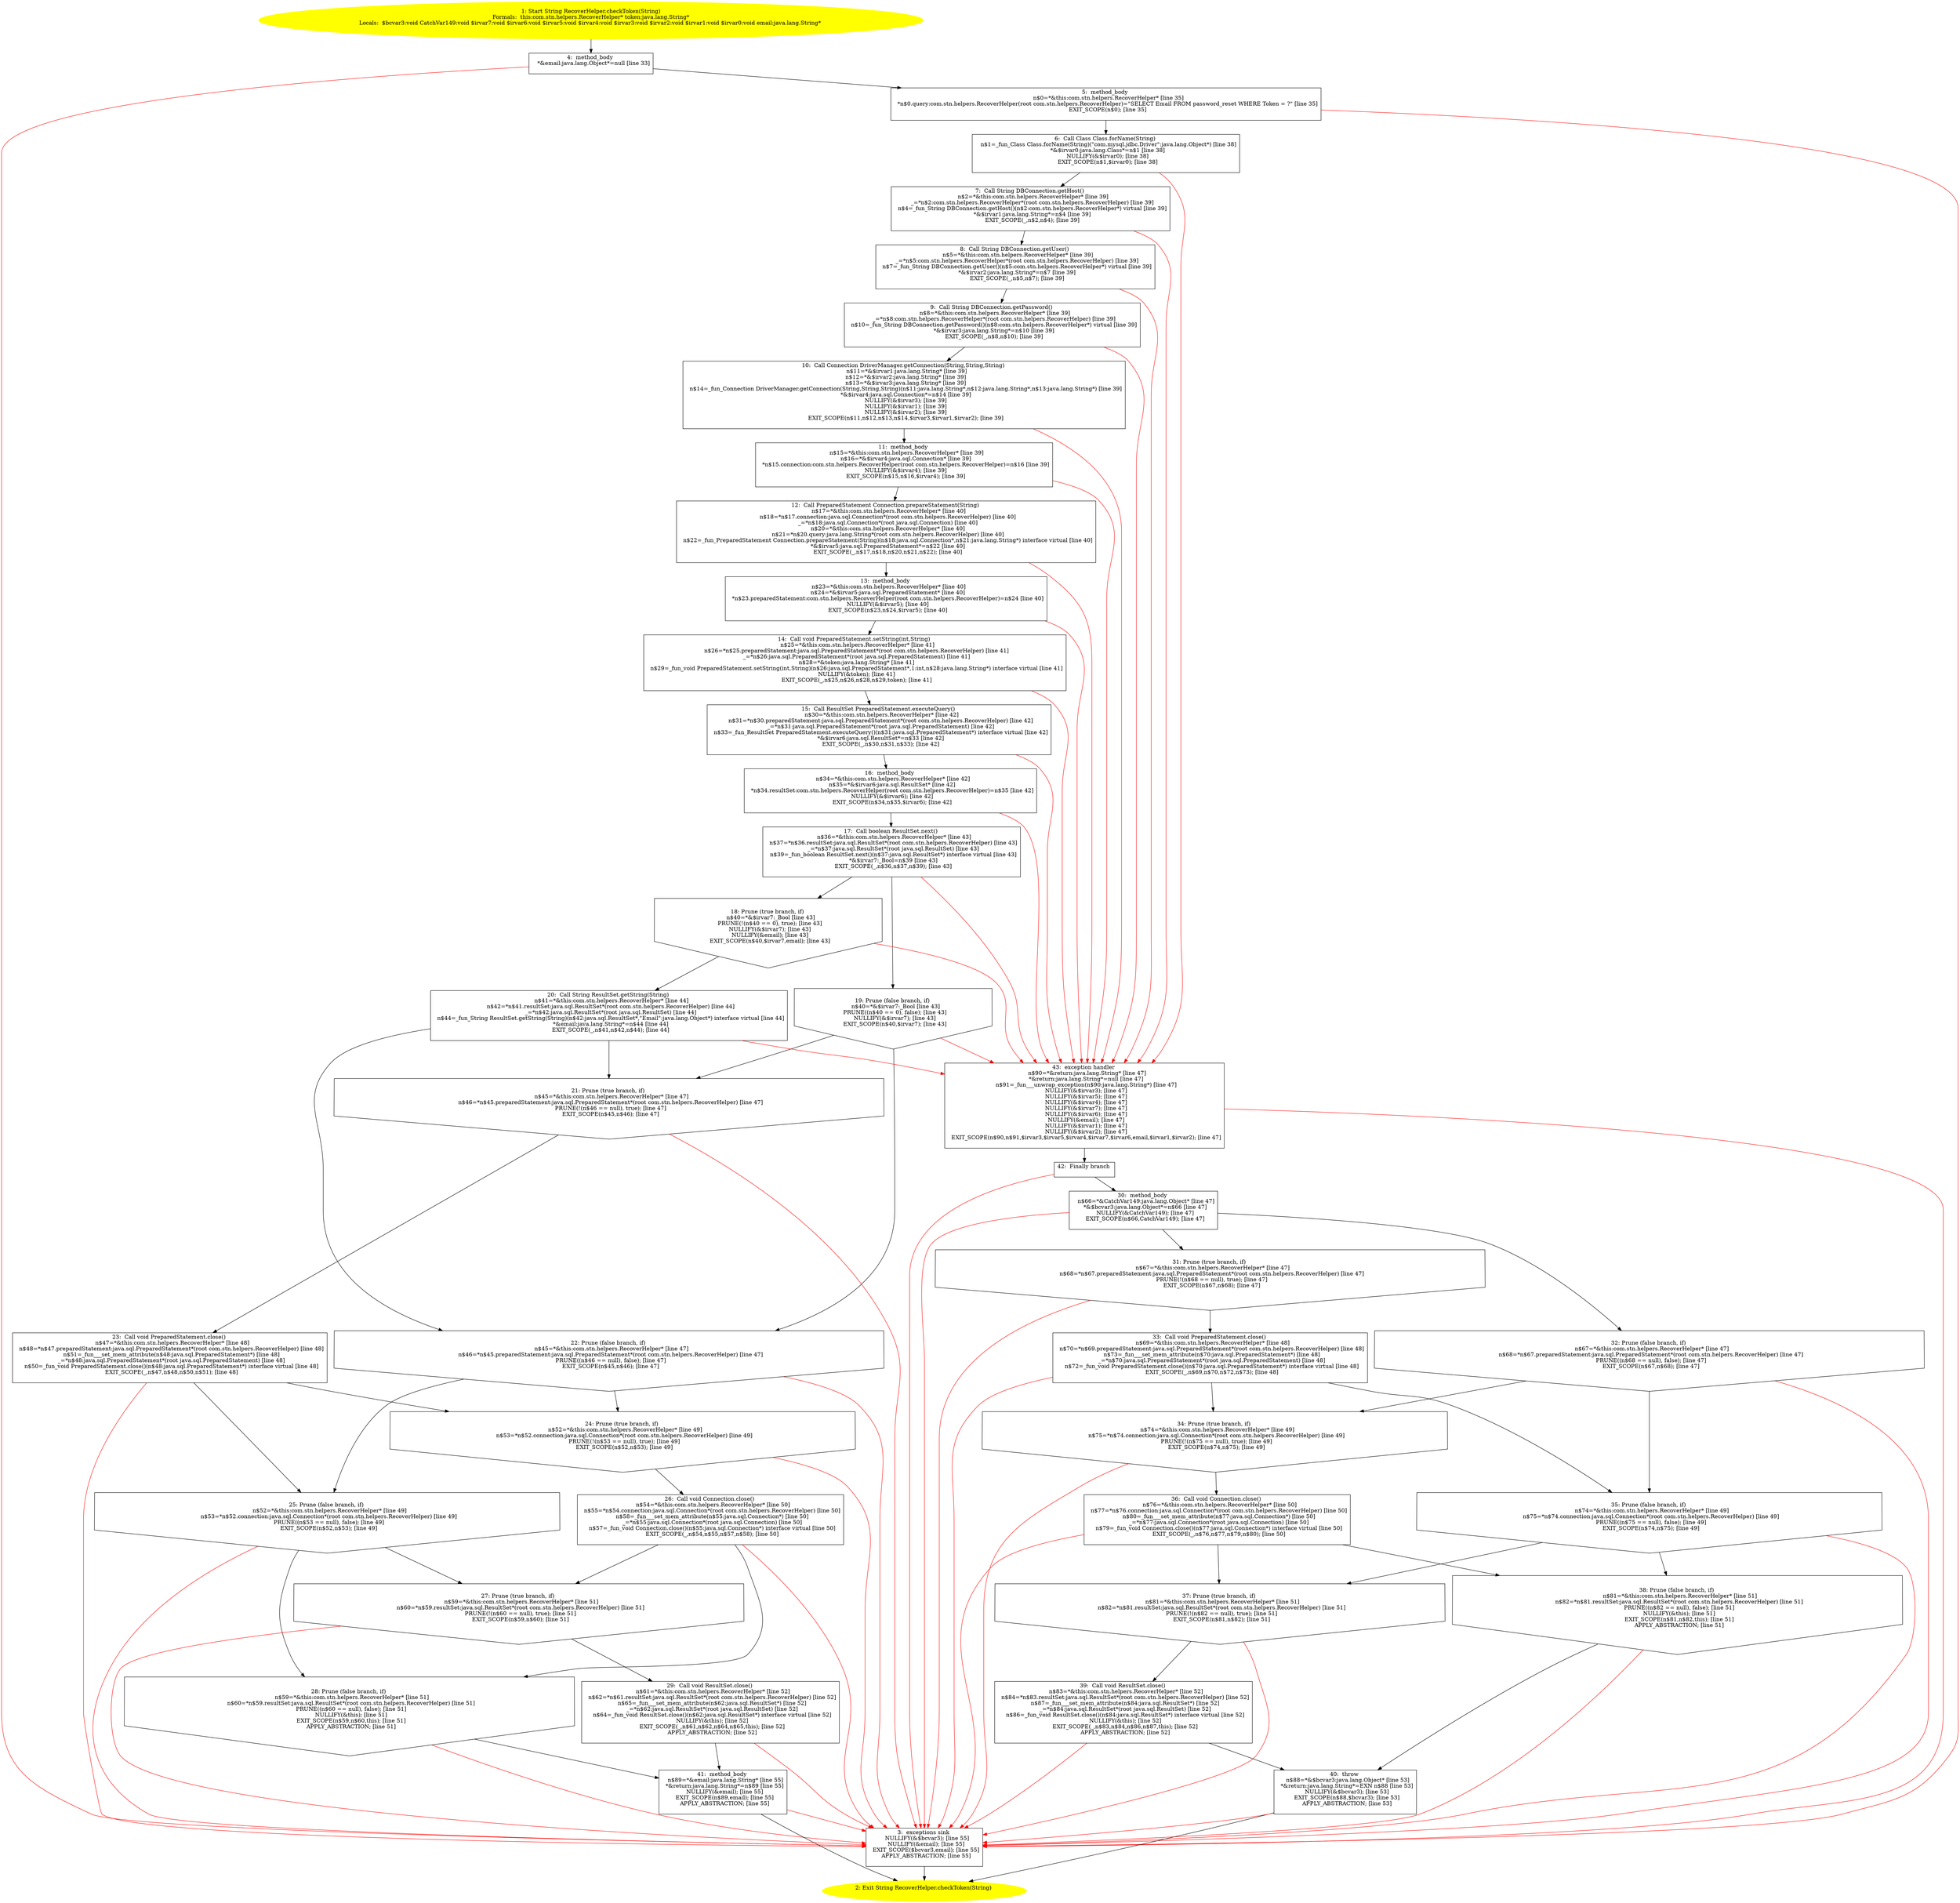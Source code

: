 /* @generated */
digraph cfg {
"com.stn.helpers.RecoverHelper.checkToken(java.lang.String):java.lang.String.376e88fbcd5ef2bba13199fcca67ef19_1" [label="1: Start String RecoverHelper.checkToken(String)\nFormals:  this:com.stn.helpers.RecoverHelper* token:java.lang.String*\nLocals:  $bcvar3:void CatchVar149:void $irvar7:void $irvar6:void $irvar5:void $irvar4:void $irvar3:void $irvar2:void $irvar1:void $irvar0:void email:java.lang.String* \n  " color=yellow style=filled]
	

	 "com.stn.helpers.RecoverHelper.checkToken(java.lang.String):java.lang.String.376e88fbcd5ef2bba13199fcca67ef19_1" -> "com.stn.helpers.RecoverHelper.checkToken(java.lang.String):java.lang.String.376e88fbcd5ef2bba13199fcca67ef19_4" ;
"com.stn.helpers.RecoverHelper.checkToken(java.lang.String):java.lang.String.376e88fbcd5ef2bba13199fcca67ef19_2" [label="2: Exit String RecoverHelper.checkToken(String) \n  " color=yellow style=filled]
	

"com.stn.helpers.RecoverHelper.checkToken(java.lang.String):java.lang.String.376e88fbcd5ef2bba13199fcca67ef19_3" [label="3:  exceptions sink \n   NULLIFY(&$bcvar3); [line 55]\n  NULLIFY(&email); [line 55]\n  EXIT_SCOPE($bcvar3,email); [line 55]\n  APPLY_ABSTRACTION; [line 55]\n " shape="box"]
	

	 "com.stn.helpers.RecoverHelper.checkToken(java.lang.String):java.lang.String.376e88fbcd5ef2bba13199fcca67ef19_3" -> "com.stn.helpers.RecoverHelper.checkToken(java.lang.String):java.lang.String.376e88fbcd5ef2bba13199fcca67ef19_2" ;
"com.stn.helpers.RecoverHelper.checkToken(java.lang.String):java.lang.String.376e88fbcd5ef2bba13199fcca67ef19_4" [label="4:  method_body \n   *&email:java.lang.Object*=null [line 33]\n " shape="box"]
	

	 "com.stn.helpers.RecoverHelper.checkToken(java.lang.String):java.lang.String.376e88fbcd5ef2bba13199fcca67ef19_4" -> "com.stn.helpers.RecoverHelper.checkToken(java.lang.String):java.lang.String.376e88fbcd5ef2bba13199fcca67ef19_5" ;
	 "com.stn.helpers.RecoverHelper.checkToken(java.lang.String):java.lang.String.376e88fbcd5ef2bba13199fcca67ef19_4" -> "com.stn.helpers.RecoverHelper.checkToken(java.lang.String):java.lang.String.376e88fbcd5ef2bba13199fcca67ef19_3" [color="red" ];
"com.stn.helpers.RecoverHelper.checkToken(java.lang.String):java.lang.String.376e88fbcd5ef2bba13199fcca67ef19_5" [label="5:  method_body \n   n$0=*&this:com.stn.helpers.RecoverHelper* [line 35]\n  *n$0.query:com.stn.helpers.RecoverHelper(root com.stn.helpers.RecoverHelper)=\"SELECT Email FROM password_reset WHERE Token = ?\" [line 35]\n  EXIT_SCOPE(n$0); [line 35]\n " shape="box"]
	

	 "com.stn.helpers.RecoverHelper.checkToken(java.lang.String):java.lang.String.376e88fbcd5ef2bba13199fcca67ef19_5" -> "com.stn.helpers.RecoverHelper.checkToken(java.lang.String):java.lang.String.376e88fbcd5ef2bba13199fcca67ef19_6" ;
	 "com.stn.helpers.RecoverHelper.checkToken(java.lang.String):java.lang.String.376e88fbcd5ef2bba13199fcca67ef19_5" -> "com.stn.helpers.RecoverHelper.checkToken(java.lang.String):java.lang.String.376e88fbcd5ef2bba13199fcca67ef19_3" [color="red" ];
"com.stn.helpers.RecoverHelper.checkToken(java.lang.String):java.lang.String.376e88fbcd5ef2bba13199fcca67ef19_6" [label="6:  Call Class Class.forName(String) \n   n$1=_fun_Class Class.forName(String)(\"com.mysql.jdbc.Driver\":java.lang.Object*) [line 38]\n  *&$irvar0:java.lang.Class*=n$1 [line 38]\n  NULLIFY(&$irvar0); [line 38]\n  EXIT_SCOPE(n$1,$irvar0); [line 38]\n " shape="box"]
	

	 "com.stn.helpers.RecoverHelper.checkToken(java.lang.String):java.lang.String.376e88fbcd5ef2bba13199fcca67ef19_6" -> "com.stn.helpers.RecoverHelper.checkToken(java.lang.String):java.lang.String.376e88fbcd5ef2bba13199fcca67ef19_7" ;
	 "com.stn.helpers.RecoverHelper.checkToken(java.lang.String):java.lang.String.376e88fbcd5ef2bba13199fcca67ef19_6" -> "com.stn.helpers.RecoverHelper.checkToken(java.lang.String):java.lang.String.376e88fbcd5ef2bba13199fcca67ef19_43" [color="red" ];
"com.stn.helpers.RecoverHelper.checkToken(java.lang.String):java.lang.String.376e88fbcd5ef2bba13199fcca67ef19_7" [label="7:  Call String DBConnection.getHost() \n   n$2=*&this:com.stn.helpers.RecoverHelper* [line 39]\n  _=*n$2:com.stn.helpers.RecoverHelper*(root com.stn.helpers.RecoverHelper) [line 39]\n  n$4=_fun_String DBConnection.getHost()(n$2:com.stn.helpers.RecoverHelper*) virtual [line 39]\n  *&$irvar1:java.lang.String*=n$4 [line 39]\n  EXIT_SCOPE(_,n$2,n$4); [line 39]\n " shape="box"]
	

	 "com.stn.helpers.RecoverHelper.checkToken(java.lang.String):java.lang.String.376e88fbcd5ef2bba13199fcca67ef19_7" -> "com.stn.helpers.RecoverHelper.checkToken(java.lang.String):java.lang.String.376e88fbcd5ef2bba13199fcca67ef19_8" ;
	 "com.stn.helpers.RecoverHelper.checkToken(java.lang.String):java.lang.String.376e88fbcd5ef2bba13199fcca67ef19_7" -> "com.stn.helpers.RecoverHelper.checkToken(java.lang.String):java.lang.String.376e88fbcd5ef2bba13199fcca67ef19_43" [color="red" ];
"com.stn.helpers.RecoverHelper.checkToken(java.lang.String):java.lang.String.376e88fbcd5ef2bba13199fcca67ef19_8" [label="8:  Call String DBConnection.getUser() \n   n$5=*&this:com.stn.helpers.RecoverHelper* [line 39]\n  _=*n$5:com.stn.helpers.RecoverHelper*(root com.stn.helpers.RecoverHelper) [line 39]\n  n$7=_fun_String DBConnection.getUser()(n$5:com.stn.helpers.RecoverHelper*) virtual [line 39]\n  *&$irvar2:java.lang.String*=n$7 [line 39]\n  EXIT_SCOPE(_,n$5,n$7); [line 39]\n " shape="box"]
	

	 "com.stn.helpers.RecoverHelper.checkToken(java.lang.String):java.lang.String.376e88fbcd5ef2bba13199fcca67ef19_8" -> "com.stn.helpers.RecoverHelper.checkToken(java.lang.String):java.lang.String.376e88fbcd5ef2bba13199fcca67ef19_9" ;
	 "com.stn.helpers.RecoverHelper.checkToken(java.lang.String):java.lang.String.376e88fbcd5ef2bba13199fcca67ef19_8" -> "com.stn.helpers.RecoverHelper.checkToken(java.lang.String):java.lang.String.376e88fbcd5ef2bba13199fcca67ef19_43" [color="red" ];
"com.stn.helpers.RecoverHelper.checkToken(java.lang.String):java.lang.String.376e88fbcd5ef2bba13199fcca67ef19_9" [label="9:  Call String DBConnection.getPassword() \n   n$8=*&this:com.stn.helpers.RecoverHelper* [line 39]\n  _=*n$8:com.stn.helpers.RecoverHelper*(root com.stn.helpers.RecoverHelper) [line 39]\n  n$10=_fun_String DBConnection.getPassword()(n$8:com.stn.helpers.RecoverHelper*) virtual [line 39]\n  *&$irvar3:java.lang.String*=n$10 [line 39]\n  EXIT_SCOPE(_,n$8,n$10); [line 39]\n " shape="box"]
	

	 "com.stn.helpers.RecoverHelper.checkToken(java.lang.String):java.lang.String.376e88fbcd5ef2bba13199fcca67ef19_9" -> "com.stn.helpers.RecoverHelper.checkToken(java.lang.String):java.lang.String.376e88fbcd5ef2bba13199fcca67ef19_10" ;
	 "com.stn.helpers.RecoverHelper.checkToken(java.lang.String):java.lang.String.376e88fbcd5ef2bba13199fcca67ef19_9" -> "com.stn.helpers.RecoverHelper.checkToken(java.lang.String):java.lang.String.376e88fbcd5ef2bba13199fcca67ef19_43" [color="red" ];
"com.stn.helpers.RecoverHelper.checkToken(java.lang.String):java.lang.String.376e88fbcd5ef2bba13199fcca67ef19_10" [label="10:  Call Connection DriverManager.getConnection(String,String,String) \n   n$11=*&$irvar1:java.lang.String* [line 39]\n  n$12=*&$irvar2:java.lang.String* [line 39]\n  n$13=*&$irvar3:java.lang.String* [line 39]\n  n$14=_fun_Connection DriverManager.getConnection(String,String,String)(n$11:java.lang.String*,n$12:java.lang.String*,n$13:java.lang.String*) [line 39]\n  *&$irvar4:java.sql.Connection*=n$14 [line 39]\n  NULLIFY(&$irvar3); [line 39]\n  NULLIFY(&$irvar1); [line 39]\n  NULLIFY(&$irvar2); [line 39]\n  EXIT_SCOPE(n$11,n$12,n$13,n$14,$irvar3,$irvar1,$irvar2); [line 39]\n " shape="box"]
	

	 "com.stn.helpers.RecoverHelper.checkToken(java.lang.String):java.lang.String.376e88fbcd5ef2bba13199fcca67ef19_10" -> "com.stn.helpers.RecoverHelper.checkToken(java.lang.String):java.lang.String.376e88fbcd5ef2bba13199fcca67ef19_11" ;
	 "com.stn.helpers.RecoverHelper.checkToken(java.lang.String):java.lang.String.376e88fbcd5ef2bba13199fcca67ef19_10" -> "com.stn.helpers.RecoverHelper.checkToken(java.lang.String):java.lang.String.376e88fbcd5ef2bba13199fcca67ef19_43" [color="red" ];
"com.stn.helpers.RecoverHelper.checkToken(java.lang.String):java.lang.String.376e88fbcd5ef2bba13199fcca67ef19_11" [label="11:  method_body \n   n$15=*&this:com.stn.helpers.RecoverHelper* [line 39]\n  n$16=*&$irvar4:java.sql.Connection* [line 39]\n  *n$15.connection:com.stn.helpers.RecoverHelper(root com.stn.helpers.RecoverHelper)=n$16 [line 39]\n  NULLIFY(&$irvar4); [line 39]\n  EXIT_SCOPE(n$15,n$16,$irvar4); [line 39]\n " shape="box"]
	

	 "com.stn.helpers.RecoverHelper.checkToken(java.lang.String):java.lang.String.376e88fbcd5ef2bba13199fcca67ef19_11" -> "com.stn.helpers.RecoverHelper.checkToken(java.lang.String):java.lang.String.376e88fbcd5ef2bba13199fcca67ef19_12" ;
	 "com.stn.helpers.RecoverHelper.checkToken(java.lang.String):java.lang.String.376e88fbcd5ef2bba13199fcca67ef19_11" -> "com.stn.helpers.RecoverHelper.checkToken(java.lang.String):java.lang.String.376e88fbcd5ef2bba13199fcca67ef19_43" [color="red" ];
"com.stn.helpers.RecoverHelper.checkToken(java.lang.String):java.lang.String.376e88fbcd5ef2bba13199fcca67ef19_12" [label="12:  Call PreparedStatement Connection.prepareStatement(String) \n   n$17=*&this:com.stn.helpers.RecoverHelper* [line 40]\n  n$18=*n$17.connection:java.sql.Connection*(root com.stn.helpers.RecoverHelper) [line 40]\n  _=*n$18:java.sql.Connection*(root java.sql.Connection) [line 40]\n  n$20=*&this:com.stn.helpers.RecoverHelper* [line 40]\n  n$21=*n$20.query:java.lang.String*(root com.stn.helpers.RecoverHelper) [line 40]\n  n$22=_fun_PreparedStatement Connection.prepareStatement(String)(n$18:java.sql.Connection*,n$21:java.lang.String*) interface virtual [line 40]\n  *&$irvar5:java.sql.PreparedStatement*=n$22 [line 40]\n  EXIT_SCOPE(_,n$17,n$18,n$20,n$21,n$22); [line 40]\n " shape="box"]
	

	 "com.stn.helpers.RecoverHelper.checkToken(java.lang.String):java.lang.String.376e88fbcd5ef2bba13199fcca67ef19_12" -> "com.stn.helpers.RecoverHelper.checkToken(java.lang.String):java.lang.String.376e88fbcd5ef2bba13199fcca67ef19_13" ;
	 "com.stn.helpers.RecoverHelper.checkToken(java.lang.String):java.lang.String.376e88fbcd5ef2bba13199fcca67ef19_12" -> "com.stn.helpers.RecoverHelper.checkToken(java.lang.String):java.lang.String.376e88fbcd5ef2bba13199fcca67ef19_43" [color="red" ];
"com.stn.helpers.RecoverHelper.checkToken(java.lang.String):java.lang.String.376e88fbcd5ef2bba13199fcca67ef19_13" [label="13:  method_body \n   n$23=*&this:com.stn.helpers.RecoverHelper* [line 40]\n  n$24=*&$irvar5:java.sql.PreparedStatement* [line 40]\n  *n$23.preparedStatement:com.stn.helpers.RecoverHelper(root com.stn.helpers.RecoverHelper)=n$24 [line 40]\n  NULLIFY(&$irvar5); [line 40]\n  EXIT_SCOPE(n$23,n$24,$irvar5); [line 40]\n " shape="box"]
	

	 "com.stn.helpers.RecoverHelper.checkToken(java.lang.String):java.lang.String.376e88fbcd5ef2bba13199fcca67ef19_13" -> "com.stn.helpers.RecoverHelper.checkToken(java.lang.String):java.lang.String.376e88fbcd5ef2bba13199fcca67ef19_14" ;
	 "com.stn.helpers.RecoverHelper.checkToken(java.lang.String):java.lang.String.376e88fbcd5ef2bba13199fcca67ef19_13" -> "com.stn.helpers.RecoverHelper.checkToken(java.lang.String):java.lang.String.376e88fbcd5ef2bba13199fcca67ef19_43" [color="red" ];
"com.stn.helpers.RecoverHelper.checkToken(java.lang.String):java.lang.String.376e88fbcd5ef2bba13199fcca67ef19_14" [label="14:  Call void PreparedStatement.setString(int,String) \n   n$25=*&this:com.stn.helpers.RecoverHelper* [line 41]\n  n$26=*n$25.preparedStatement:java.sql.PreparedStatement*(root com.stn.helpers.RecoverHelper) [line 41]\n  _=*n$26:java.sql.PreparedStatement*(root java.sql.PreparedStatement) [line 41]\n  n$28=*&token:java.lang.String* [line 41]\n  n$29=_fun_void PreparedStatement.setString(int,String)(n$26:java.sql.PreparedStatement*,1:int,n$28:java.lang.String*) interface virtual [line 41]\n  NULLIFY(&token); [line 41]\n  EXIT_SCOPE(_,n$25,n$26,n$28,n$29,token); [line 41]\n " shape="box"]
	

	 "com.stn.helpers.RecoverHelper.checkToken(java.lang.String):java.lang.String.376e88fbcd5ef2bba13199fcca67ef19_14" -> "com.stn.helpers.RecoverHelper.checkToken(java.lang.String):java.lang.String.376e88fbcd5ef2bba13199fcca67ef19_15" ;
	 "com.stn.helpers.RecoverHelper.checkToken(java.lang.String):java.lang.String.376e88fbcd5ef2bba13199fcca67ef19_14" -> "com.stn.helpers.RecoverHelper.checkToken(java.lang.String):java.lang.String.376e88fbcd5ef2bba13199fcca67ef19_43" [color="red" ];
"com.stn.helpers.RecoverHelper.checkToken(java.lang.String):java.lang.String.376e88fbcd5ef2bba13199fcca67ef19_15" [label="15:  Call ResultSet PreparedStatement.executeQuery() \n   n$30=*&this:com.stn.helpers.RecoverHelper* [line 42]\n  n$31=*n$30.preparedStatement:java.sql.PreparedStatement*(root com.stn.helpers.RecoverHelper) [line 42]\n  _=*n$31:java.sql.PreparedStatement*(root java.sql.PreparedStatement) [line 42]\n  n$33=_fun_ResultSet PreparedStatement.executeQuery()(n$31:java.sql.PreparedStatement*) interface virtual [line 42]\n  *&$irvar6:java.sql.ResultSet*=n$33 [line 42]\n  EXIT_SCOPE(_,n$30,n$31,n$33); [line 42]\n " shape="box"]
	

	 "com.stn.helpers.RecoverHelper.checkToken(java.lang.String):java.lang.String.376e88fbcd5ef2bba13199fcca67ef19_15" -> "com.stn.helpers.RecoverHelper.checkToken(java.lang.String):java.lang.String.376e88fbcd5ef2bba13199fcca67ef19_16" ;
	 "com.stn.helpers.RecoverHelper.checkToken(java.lang.String):java.lang.String.376e88fbcd5ef2bba13199fcca67ef19_15" -> "com.stn.helpers.RecoverHelper.checkToken(java.lang.String):java.lang.String.376e88fbcd5ef2bba13199fcca67ef19_43" [color="red" ];
"com.stn.helpers.RecoverHelper.checkToken(java.lang.String):java.lang.String.376e88fbcd5ef2bba13199fcca67ef19_16" [label="16:  method_body \n   n$34=*&this:com.stn.helpers.RecoverHelper* [line 42]\n  n$35=*&$irvar6:java.sql.ResultSet* [line 42]\n  *n$34.resultSet:com.stn.helpers.RecoverHelper(root com.stn.helpers.RecoverHelper)=n$35 [line 42]\n  NULLIFY(&$irvar6); [line 42]\n  EXIT_SCOPE(n$34,n$35,$irvar6); [line 42]\n " shape="box"]
	

	 "com.stn.helpers.RecoverHelper.checkToken(java.lang.String):java.lang.String.376e88fbcd5ef2bba13199fcca67ef19_16" -> "com.stn.helpers.RecoverHelper.checkToken(java.lang.String):java.lang.String.376e88fbcd5ef2bba13199fcca67ef19_17" ;
	 "com.stn.helpers.RecoverHelper.checkToken(java.lang.String):java.lang.String.376e88fbcd5ef2bba13199fcca67ef19_16" -> "com.stn.helpers.RecoverHelper.checkToken(java.lang.String):java.lang.String.376e88fbcd5ef2bba13199fcca67ef19_43" [color="red" ];
"com.stn.helpers.RecoverHelper.checkToken(java.lang.String):java.lang.String.376e88fbcd5ef2bba13199fcca67ef19_17" [label="17:  Call boolean ResultSet.next() \n   n$36=*&this:com.stn.helpers.RecoverHelper* [line 43]\n  n$37=*n$36.resultSet:java.sql.ResultSet*(root com.stn.helpers.RecoverHelper) [line 43]\n  _=*n$37:java.sql.ResultSet*(root java.sql.ResultSet) [line 43]\n  n$39=_fun_boolean ResultSet.next()(n$37:java.sql.ResultSet*) interface virtual [line 43]\n  *&$irvar7:_Bool=n$39 [line 43]\n  EXIT_SCOPE(_,n$36,n$37,n$39); [line 43]\n " shape="box"]
	

	 "com.stn.helpers.RecoverHelper.checkToken(java.lang.String):java.lang.String.376e88fbcd5ef2bba13199fcca67ef19_17" -> "com.stn.helpers.RecoverHelper.checkToken(java.lang.String):java.lang.String.376e88fbcd5ef2bba13199fcca67ef19_18" ;
	 "com.stn.helpers.RecoverHelper.checkToken(java.lang.String):java.lang.String.376e88fbcd5ef2bba13199fcca67ef19_17" -> "com.stn.helpers.RecoverHelper.checkToken(java.lang.String):java.lang.String.376e88fbcd5ef2bba13199fcca67ef19_19" ;
	 "com.stn.helpers.RecoverHelper.checkToken(java.lang.String):java.lang.String.376e88fbcd5ef2bba13199fcca67ef19_17" -> "com.stn.helpers.RecoverHelper.checkToken(java.lang.String):java.lang.String.376e88fbcd5ef2bba13199fcca67ef19_43" [color="red" ];
"com.stn.helpers.RecoverHelper.checkToken(java.lang.String):java.lang.String.376e88fbcd5ef2bba13199fcca67ef19_18" [label="18: Prune (true branch, if) \n   n$40=*&$irvar7:_Bool [line 43]\n  PRUNE(!(n$40 == 0), true); [line 43]\n  NULLIFY(&$irvar7); [line 43]\n  NULLIFY(&email); [line 43]\n  EXIT_SCOPE(n$40,$irvar7,email); [line 43]\n " shape="invhouse"]
	

	 "com.stn.helpers.RecoverHelper.checkToken(java.lang.String):java.lang.String.376e88fbcd5ef2bba13199fcca67ef19_18" -> "com.stn.helpers.RecoverHelper.checkToken(java.lang.String):java.lang.String.376e88fbcd5ef2bba13199fcca67ef19_20" ;
	 "com.stn.helpers.RecoverHelper.checkToken(java.lang.String):java.lang.String.376e88fbcd5ef2bba13199fcca67ef19_18" -> "com.stn.helpers.RecoverHelper.checkToken(java.lang.String):java.lang.String.376e88fbcd5ef2bba13199fcca67ef19_43" [color="red" ];
"com.stn.helpers.RecoverHelper.checkToken(java.lang.String):java.lang.String.376e88fbcd5ef2bba13199fcca67ef19_19" [label="19: Prune (false branch, if) \n   n$40=*&$irvar7:_Bool [line 43]\n  PRUNE((n$40 == 0), false); [line 43]\n  NULLIFY(&$irvar7); [line 43]\n  EXIT_SCOPE(n$40,$irvar7); [line 43]\n " shape="invhouse"]
	

	 "com.stn.helpers.RecoverHelper.checkToken(java.lang.String):java.lang.String.376e88fbcd5ef2bba13199fcca67ef19_19" -> "com.stn.helpers.RecoverHelper.checkToken(java.lang.String):java.lang.String.376e88fbcd5ef2bba13199fcca67ef19_21" ;
	 "com.stn.helpers.RecoverHelper.checkToken(java.lang.String):java.lang.String.376e88fbcd5ef2bba13199fcca67ef19_19" -> "com.stn.helpers.RecoverHelper.checkToken(java.lang.String):java.lang.String.376e88fbcd5ef2bba13199fcca67ef19_22" ;
	 "com.stn.helpers.RecoverHelper.checkToken(java.lang.String):java.lang.String.376e88fbcd5ef2bba13199fcca67ef19_19" -> "com.stn.helpers.RecoverHelper.checkToken(java.lang.String):java.lang.String.376e88fbcd5ef2bba13199fcca67ef19_43" [color="red" ];
"com.stn.helpers.RecoverHelper.checkToken(java.lang.String):java.lang.String.376e88fbcd5ef2bba13199fcca67ef19_20" [label="20:  Call String ResultSet.getString(String) \n   n$41=*&this:com.stn.helpers.RecoverHelper* [line 44]\n  n$42=*n$41.resultSet:java.sql.ResultSet*(root com.stn.helpers.RecoverHelper) [line 44]\n  _=*n$42:java.sql.ResultSet*(root java.sql.ResultSet) [line 44]\n  n$44=_fun_String ResultSet.getString(String)(n$42:java.sql.ResultSet*,\"Email\":java.lang.Object*) interface virtual [line 44]\n  *&email:java.lang.String*=n$44 [line 44]\n  EXIT_SCOPE(_,n$41,n$42,n$44); [line 44]\n " shape="box"]
	

	 "com.stn.helpers.RecoverHelper.checkToken(java.lang.String):java.lang.String.376e88fbcd5ef2bba13199fcca67ef19_20" -> "com.stn.helpers.RecoverHelper.checkToken(java.lang.String):java.lang.String.376e88fbcd5ef2bba13199fcca67ef19_21" ;
	 "com.stn.helpers.RecoverHelper.checkToken(java.lang.String):java.lang.String.376e88fbcd5ef2bba13199fcca67ef19_20" -> "com.stn.helpers.RecoverHelper.checkToken(java.lang.String):java.lang.String.376e88fbcd5ef2bba13199fcca67ef19_22" ;
	 "com.stn.helpers.RecoverHelper.checkToken(java.lang.String):java.lang.String.376e88fbcd5ef2bba13199fcca67ef19_20" -> "com.stn.helpers.RecoverHelper.checkToken(java.lang.String):java.lang.String.376e88fbcd5ef2bba13199fcca67ef19_43" [color="red" ];
"com.stn.helpers.RecoverHelper.checkToken(java.lang.String):java.lang.String.376e88fbcd5ef2bba13199fcca67ef19_21" [label="21: Prune (true branch, if) \n   n$45=*&this:com.stn.helpers.RecoverHelper* [line 47]\n  n$46=*n$45.preparedStatement:java.sql.PreparedStatement*(root com.stn.helpers.RecoverHelper) [line 47]\n  PRUNE(!(n$46 == null), true); [line 47]\n  EXIT_SCOPE(n$45,n$46); [line 47]\n " shape="invhouse"]
	

	 "com.stn.helpers.RecoverHelper.checkToken(java.lang.String):java.lang.String.376e88fbcd5ef2bba13199fcca67ef19_21" -> "com.stn.helpers.RecoverHelper.checkToken(java.lang.String):java.lang.String.376e88fbcd5ef2bba13199fcca67ef19_23" ;
	 "com.stn.helpers.RecoverHelper.checkToken(java.lang.String):java.lang.String.376e88fbcd5ef2bba13199fcca67ef19_21" -> "com.stn.helpers.RecoverHelper.checkToken(java.lang.String):java.lang.String.376e88fbcd5ef2bba13199fcca67ef19_3" [color="red" ];
"com.stn.helpers.RecoverHelper.checkToken(java.lang.String):java.lang.String.376e88fbcd5ef2bba13199fcca67ef19_22" [label="22: Prune (false branch, if) \n   n$45=*&this:com.stn.helpers.RecoverHelper* [line 47]\n  n$46=*n$45.preparedStatement:java.sql.PreparedStatement*(root com.stn.helpers.RecoverHelper) [line 47]\n  PRUNE((n$46 == null), false); [line 47]\n  EXIT_SCOPE(n$45,n$46); [line 47]\n " shape="invhouse"]
	

	 "com.stn.helpers.RecoverHelper.checkToken(java.lang.String):java.lang.String.376e88fbcd5ef2bba13199fcca67ef19_22" -> "com.stn.helpers.RecoverHelper.checkToken(java.lang.String):java.lang.String.376e88fbcd5ef2bba13199fcca67ef19_24" ;
	 "com.stn.helpers.RecoverHelper.checkToken(java.lang.String):java.lang.String.376e88fbcd5ef2bba13199fcca67ef19_22" -> "com.stn.helpers.RecoverHelper.checkToken(java.lang.String):java.lang.String.376e88fbcd5ef2bba13199fcca67ef19_25" ;
	 "com.stn.helpers.RecoverHelper.checkToken(java.lang.String):java.lang.String.376e88fbcd5ef2bba13199fcca67ef19_22" -> "com.stn.helpers.RecoverHelper.checkToken(java.lang.String):java.lang.String.376e88fbcd5ef2bba13199fcca67ef19_3" [color="red" ];
"com.stn.helpers.RecoverHelper.checkToken(java.lang.String):java.lang.String.376e88fbcd5ef2bba13199fcca67ef19_23" [label="23:  Call void PreparedStatement.close() \n   n$47=*&this:com.stn.helpers.RecoverHelper* [line 48]\n  n$48=*n$47.preparedStatement:java.sql.PreparedStatement*(root com.stn.helpers.RecoverHelper) [line 48]\n  n$51=_fun___set_mem_attribute(n$48:java.sql.PreparedStatement*) [line 48]\n  _=*n$48:java.sql.PreparedStatement*(root java.sql.PreparedStatement) [line 48]\n  n$50=_fun_void PreparedStatement.close()(n$48:java.sql.PreparedStatement*) interface virtual [line 48]\n  EXIT_SCOPE(_,n$47,n$48,n$50,n$51); [line 48]\n " shape="box"]
	

	 "com.stn.helpers.RecoverHelper.checkToken(java.lang.String):java.lang.String.376e88fbcd5ef2bba13199fcca67ef19_23" -> "com.stn.helpers.RecoverHelper.checkToken(java.lang.String):java.lang.String.376e88fbcd5ef2bba13199fcca67ef19_24" ;
	 "com.stn.helpers.RecoverHelper.checkToken(java.lang.String):java.lang.String.376e88fbcd5ef2bba13199fcca67ef19_23" -> "com.stn.helpers.RecoverHelper.checkToken(java.lang.String):java.lang.String.376e88fbcd5ef2bba13199fcca67ef19_25" ;
	 "com.stn.helpers.RecoverHelper.checkToken(java.lang.String):java.lang.String.376e88fbcd5ef2bba13199fcca67ef19_23" -> "com.stn.helpers.RecoverHelper.checkToken(java.lang.String):java.lang.String.376e88fbcd5ef2bba13199fcca67ef19_3" [color="red" ];
"com.stn.helpers.RecoverHelper.checkToken(java.lang.String):java.lang.String.376e88fbcd5ef2bba13199fcca67ef19_24" [label="24: Prune (true branch, if) \n   n$52=*&this:com.stn.helpers.RecoverHelper* [line 49]\n  n$53=*n$52.connection:java.sql.Connection*(root com.stn.helpers.RecoverHelper) [line 49]\n  PRUNE(!(n$53 == null), true); [line 49]\n  EXIT_SCOPE(n$52,n$53); [line 49]\n " shape="invhouse"]
	

	 "com.stn.helpers.RecoverHelper.checkToken(java.lang.String):java.lang.String.376e88fbcd5ef2bba13199fcca67ef19_24" -> "com.stn.helpers.RecoverHelper.checkToken(java.lang.String):java.lang.String.376e88fbcd5ef2bba13199fcca67ef19_26" ;
	 "com.stn.helpers.RecoverHelper.checkToken(java.lang.String):java.lang.String.376e88fbcd5ef2bba13199fcca67ef19_24" -> "com.stn.helpers.RecoverHelper.checkToken(java.lang.String):java.lang.String.376e88fbcd5ef2bba13199fcca67ef19_3" [color="red" ];
"com.stn.helpers.RecoverHelper.checkToken(java.lang.String):java.lang.String.376e88fbcd5ef2bba13199fcca67ef19_25" [label="25: Prune (false branch, if) \n   n$52=*&this:com.stn.helpers.RecoverHelper* [line 49]\n  n$53=*n$52.connection:java.sql.Connection*(root com.stn.helpers.RecoverHelper) [line 49]\n  PRUNE((n$53 == null), false); [line 49]\n  EXIT_SCOPE(n$52,n$53); [line 49]\n " shape="invhouse"]
	

	 "com.stn.helpers.RecoverHelper.checkToken(java.lang.String):java.lang.String.376e88fbcd5ef2bba13199fcca67ef19_25" -> "com.stn.helpers.RecoverHelper.checkToken(java.lang.String):java.lang.String.376e88fbcd5ef2bba13199fcca67ef19_27" ;
	 "com.stn.helpers.RecoverHelper.checkToken(java.lang.String):java.lang.String.376e88fbcd5ef2bba13199fcca67ef19_25" -> "com.stn.helpers.RecoverHelper.checkToken(java.lang.String):java.lang.String.376e88fbcd5ef2bba13199fcca67ef19_28" ;
	 "com.stn.helpers.RecoverHelper.checkToken(java.lang.String):java.lang.String.376e88fbcd5ef2bba13199fcca67ef19_25" -> "com.stn.helpers.RecoverHelper.checkToken(java.lang.String):java.lang.String.376e88fbcd5ef2bba13199fcca67ef19_3" [color="red" ];
"com.stn.helpers.RecoverHelper.checkToken(java.lang.String):java.lang.String.376e88fbcd5ef2bba13199fcca67ef19_26" [label="26:  Call void Connection.close() \n   n$54=*&this:com.stn.helpers.RecoverHelper* [line 50]\n  n$55=*n$54.connection:java.sql.Connection*(root com.stn.helpers.RecoverHelper) [line 50]\n  n$58=_fun___set_mem_attribute(n$55:java.sql.Connection*) [line 50]\n  _=*n$55:java.sql.Connection*(root java.sql.Connection) [line 50]\n  n$57=_fun_void Connection.close()(n$55:java.sql.Connection*) interface virtual [line 50]\n  EXIT_SCOPE(_,n$54,n$55,n$57,n$58); [line 50]\n " shape="box"]
	

	 "com.stn.helpers.RecoverHelper.checkToken(java.lang.String):java.lang.String.376e88fbcd5ef2bba13199fcca67ef19_26" -> "com.stn.helpers.RecoverHelper.checkToken(java.lang.String):java.lang.String.376e88fbcd5ef2bba13199fcca67ef19_27" ;
	 "com.stn.helpers.RecoverHelper.checkToken(java.lang.String):java.lang.String.376e88fbcd5ef2bba13199fcca67ef19_26" -> "com.stn.helpers.RecoverHelper.checkToken(java.lang.String):java.lang.String.376e88fbcd5ef2bba13199fcca67ef19_28" ;
	 "com.stn.helpers.RecoverHelper.checkToken(java.lang.String):java.lang.String.376e88fbcd5ef2bba13199fcca67ef19_26" -> "com.stn.helpers.RecoverHelper.checkToken(java.lang.String):java.lang.String.376e88fbcd5ef2bba13199fcca67ef19_3" [color="red" ];
"com.stn.helpers.RecoverHelper.checkToken(java.lang.String):java.lang.String.376e88fbcd5ef2bba13199fcca67ef19_27" [label="27: Prune (true branch, if) \n   n$59=*&this:com.stn.helpers.RecoverHelper* [line 51]\n  n$60=*n$59.resultSet:java.sql.ResultSet*(root com.stn.helpers.RecoverHelper) [line 51]\n  PRUNE(!(n$60 == null), true); [line 51]\n  EXIT_SCOPE(n$59,n$60); [line 51]\n " shape="invhouse"]
	

	 "com.stn.helpers.RecoverHelper.checkToken(java.lang.String):java.lang.String.376e88fbcd5ef2bba13199fcca67ef19_27" -> "com.stn.helpers.RecoverHelper.checkToken(java.lang.String):java.lang.String.376e88fbcd5ef2bba13199fcca67ef19_29" ;
	 "com.stn.helpers.RecoverHelper.checkToken(java.lang.String):java.lang.String.376e88fbcd5ef2bba13199fcca67ef19_27" -> "com.stn.helpers.RecoverHelper.checkToken(java.lang.String):java.lang.String.376e88fbcd5ef2bba13199fcca67ef19_3" [color="red" ];
"com.stn.helpers.RecoverHelper.checkToken(java.lang.String):java.lang.String.376e88fbcd5ef2bba13199fcca67ef19_28" [label="28: Prune (false branch, if) \n   n$59=*&this:com.stn.helpers.RecoverHelper* [line 51]\n  n$60=*n$59.resultSet:java.sql.ResultSet*(root com.stn.helpers.RecoverHelper) [line 51]\n  PRUNE((n$60 == null), false); [line 51]\n  NULLIFY(&this); [line 51]\n  EXIT_SCOPE(n$59,n$60,this); [line 51]\n  APPLY_ABSTRACTION; [line 51]\n " shape="invhouse"]
	

	 "com.stn.helpers.RecoverHelper.checkToken(java.lang.String):java.lang.String.376e88fbcd5ef2bba13199fcca67ef19_28" -> "com.stn.helpers.RecoverHelper.checkToken(java.lang.String):java.lang.String.376e88fbcd5ef2bba13199fcca67ef19_41" ;
	 "com.stn.helpers.RecoverHelper.checkToken(java.lang.String):java.lang.String.376e88fbcd5ef2bba13199fcca67ef19_28" -> "com.stn.helpers.RecoverHelper.checkToken(java.lang.String):java.lang.String.376e88fbcd5ef2bba13199fcca67ef19_3" [color="red" ];
"com.stn.helpers.RecoverHelper.checkToken(java.lang.String):java.lang.String.376e88fbcd5ef2bba13199fcca67ef19_29" [label="29:  Call void ResultSet.close() \n   n$61=*&this:com.stn.helpers.RecoverHelper* [line 52]\n  n$62=*n$61.resultSet:java.sql.ResultSet*(root com.stn.helpers.RecoverHelper) [line 52]\n  n$65=_fun___set_mem_attribute(n$62:java.sql.ResultSet*) [line 52]\n  _=*n$62:java.sql.ResultSet*(root java.sql.ResultSet) [line 52]\n  n$64=_fun_void ResultSet.close()(n$62:java.sql.ResultSet*) interface virtual [line 52]\n  NULLIFY(&this); [line 52]\n  EXIT_SCOPE(_,n$61,n$62,n$64,n$65,this); [line 52]\n  APPLY_ABSTRACTION; [line 52]\n " shape="box"]
	

	 "com.stn.helpers.RecoverHelper.checkToken(java.lang.String):java.lang.String.376e88fbcd5ef2bba13199fcca67ef19_29" -> "com.stn.helpers.RecoverHelper.checkToken(java.lang.String):java.lang.String.376e88fbcd5ef2bba13199fcca67ef19_41" ;
	 "com.stn.helpers.RecoverHelper.checkToken(java.lang.String):java.lang.String.376e88fbcd5ef2bba13199fcca67ef19_29" -> "com.stn.helpers.RecoverHelper.checkToken(java.lang.String):java.lang.String.376e88fbcd5ef2bba13199fcca67ef19_3" [color="red" ];
"com.stn.helpers.RecoverHelper.checkToken(java.lang.String):java.lang.String.376e88fbcd5ef2bba13199fcca67ef19_30" [label="30:  method_body \n   n$66=*&CatchVar149:java.lang.Object* [line 47]\n  *&$bcvar3:java.lang.Object*=n$66 [line 47]\n  NULLIFY(&CatchVar149); [line 47]\n  EXIT_SCOPE(n$66,CatchVar149); [line 47]\n " shape="box"]
	

	 "com.stn.helpers.RecoverHelper.checkToken(java.lang.String):java.lang.String.376e88fbcd5ef2bba13199fcca67ef19_30" -> "com.stn.helpers.RecoverHelper.checkToken(java.lang.String):java.lang.String.376e88fbcd5ef2bba13199fcca67ef19_31" ;
	 "com.stn.helpers.RecoverHelper.checkToken(java.lang.String):java.lang.String.376e88fbcd5ef2bba13199fcca67ef19_30" -> "com.stn.helpers.RecoverHelper.checkToken(java.lang.String):java.lang.String.376e88fbcd5ef2bba13199fcca67ef19_32" ;
	 "com.stn.helpers.RecoverHelper.checkToken(java.lang.String):java.lang.String.376e88fbcd5ef2bba13199fcca67ef19_30" -> "com.stn.helpers.RecoverHelper.checkToken(java.lang.String):java.lang.String.376e88fbcd5ef2bba13199fcca67ef19_3" [color="red" ];
"com.stn.helpers.RecoverHelper.checkToken(java.lang.String):java.lang.String.376e88fbcd5ef2bba13199fcca67ef19_31" [label="31: Prune (true branch, if) \n   n$67=*&this:com.stn.helpers.RecoverHelper* [line 47]\n  n$68=*n$67.preparedStatement:java.sql.PreparedStatement*(root com.stn.helpers.RecoverHelper) [line 47]\n  PRUNE(!(n$68 == null), true); [line 47]\n  EXIT_SCOPE(n$67,n$68); [line 47]\n " shape="invhouse"]
	

	 "com.stn.helpers.RecoverHelper.checkToken(java.lang.String):java.lang.String.376e88fbcd5ef2bba13199fcca67ef19_31" -> "com.stn.helpers.RecoverHelper.checkToken(java.lang.String):java.lang.String.376e88fbcd5ef2bba13199fcca67ef19_33" ;
	 "com.stn.helpers.RecoverHelper.checkToken(java.lang.String):java.lang.String.376e88fbcd5ef2bba13199fcca67ef19_31" -> "com.stn.helpers.RecoverHelper.checkToken(java.lang.String):java.lang.String.376e88fbcd5ef2bba13199fcca67ef19_3" [color="red" ];
"com.stn.helpers.RecoverHelper.checkToken(java.lang.String):java.lang.String.376e88fbcd5ef2bba13199fcca67ef19_32" [label="32: Prune (false branch, if) \n   n$67=*&this:com.stn.helpers.RecoverHelper* [line 47]\n  n$68=*n$67.preparedStatement:java.sql.PreparedStatement*(root com.stn.helpers.RecoverHelper) [line 47]\n  PRUNE((n$68 == null), false); [line 47]\n  EXIT_SCOPE(n$67,n$68); [line 47]\n " shape="invhouse"]
	

	 "com.stn.helpers.RecoverHelper.checkToken(java.lang.String):java.lang.String.376e88fbcd5ef2bba13199fcca67ef19_32" -> "com.stn.helpers.RecoverHelper.checkToken(java.lang.String):java.lang.String.376e88fbcd5ef2bba13199fcca67ef19_34" ;
	 "com.stn.helpers.RecoverHelper.checkToken(java.lang.String):java.lang.String.376e88fbcd5ef2bba13199fcca67ef19_32" -> "com.stn.helpers.RecoverHelper.checkToken(java.lang.String):java.lang.String.376e88fbcd5ef2bba13199fcca67ef19_35" ;
	 "com.stn.helpers.RecoverHelper.checkToken(java.lang.String):java.lang.String.376e88fbcd5ef2bba13199fcca67ef19_32" -> "com.stn.helpers.RecoverHelper.checkToken(java.lang.String):java.lang.String.376e88fbcd5ef2bba13199fcca67ef19_3" [color="red" ];
"com.stn.helpers.RecoverHelper.checkToken(java.lang.String):java.lang.String.376e88fbcd5ef2bba13199fcca67ef19_33" [label="33:  Call void PreparedStatement.close() \n   n$69=*&this:com.stn.helpers.RecoverHelper* [line 48]\n  n$70=*n$69.preparedStatement:java.sql.PreparedStatement*(root com.stn.helpers.RecoverHelper) [line 48]\n  n$73=_fun___set_mem_attribute(n$70:java.sql.PreparedStatement*) [line 48]\n  _=*n$70:java.sql.PreparedStatement*(root java.sql.PreparedStatement) [line 48]\n  n$72=_fun_void PreparedStatement.close()(n$70:java.sql.PreparedStatement*) interface virtual [line 48]\n  EXIT_SCOPE(_,n$69,n$70,n$72,n$73); [line 48]\n " shape="box"]
	

	 "com.stn.helpers.RecoverHelper.checkToken(java.lang.String):java.lang.String.376e88fbcd5ef2bba13199fcca67ef19_33" -> "com.stn.helpers.RecoverHelper.checkToken(java.lang.String):java.lang.String.376e88fbcd5ef2bba13199fcca67ef19_34" ;
	 "com.stn.helpers.RecoverHelper.checkToken(java.lang.String):java.lang.String.376e88fbcd5ef2bba13199fcca67ef19_33" -> "com.stn.helpers.RecoverHelper.checkToken(java.lang.String):java.lang.String.376e88fbcd5ef2bba13199fcca67ef19_35" ;
	 "com.stn.helpers.RecoverHelper.checkToken(java.lang.String):java.lang.String.376e88fbcd5ef2bba13199fcca67ef19_33" -> "com.stn.helpers.RecoverHelper.checkToken(java.lang.String):java.lang.String.376e88fbcd5ef2bba13199fcca67ef19_3" [color="red" ];
"com.stn.helpers.RecoverHelper.checkToken(java.lang.String):java.lang.String.376e88fbcd5ef2bba13199fcca67ef19_34" [label="34: Prune (true branch, if) \n   n$74=*&this:com.stn.helpers.RecoverHelper* [line 49]\n  n$75=*n$74.connection:java.sql.Connection*(root com.stn.helpers.RecoverHelper) [line 49]\n  PRUNE(!(n$75 == null), true); [line 49]\n  EXIT_SCOPE(n$74,n$75); [line 49]\n " shape="invhouse"]
	

	 "com.stn.helpers.RecoverHelper.checkToken(java.lang.String):java.lang.String.376e88fbcd5ef2bba13199fcca67ef19_34" -> "com.stn.helpers.RecoverHelper.checkToken(java.lang.String):java.lang.String.376e88fbcd5ef2bba13199fcca67ef19_36" ;
	 "com.stn.helpers.RecoverHelper.checkToken(java.lang.String):java.lang.String.376e88fbcd5ef2bba13199fcca67ef19_34" -> "com.stn.helpers.RecoverHelper.checkToken(java.lang.String):java.lang.String.376e88fbcd5ef2bba13199fcca67ef19_3" [color="red" ];
"com.stn.helpers.RecoverHelper.checkToken(java.lang.String):java.lang.String.376e88fbcd5ef2bba13199fcca67ef19_35" [label="35: Prune (false branch, if) \n   n$74=*&this:com.stn.helpers.RecoverHelper* [line 49]\n  n$75=*n$74.connection:java.sql.Connection*(root com.stn.helpers.RecoverHelper) [line 49]\n  PRUNE((n$75 == null), false); [line 49]\n  EXIT_SCOPE(n$74,n$75); [line 49]\n " shape="invhouse"]
	

	 "com.stn.helpers.RecoverHelper.checkToken(java.lang.String):java.lang.String.376e88fbcd5ef2bba13199fcca67ef19_35" -> "com.stn.helpers.RecoverHelper.checkToken(java.lang.String):java.lang.String.376e88fbcd5ef2bba13199fcca67ef19_37" ;
	 "com.stn.helpers.RecoverHelper.checkToken(java.lang.String):java.lang.String.376e88fbcd5ef2bba13199fcca67ef19_35" -> "com.stn.helpers.RecoverHelper.checkToken(java.lang.String):java.lang.String.376e88fbcd5ef2bba13199fcca67ef19_38" ;
	 "com.stn.helpers.RecoverHelper.checkToken(java.lang.String):java.lang.String.376e88fbcd5ef2bba13199fcca67ef19_35" -> "com.stn.helpers.RecoverHelper.checkToken(java.lang.String):java.lang.String.376e88fbcd5ef2bba13199fcca67ef19_3" [color="red" ];
"com.stn.helpers.RecoverHelper.checkToken(java.lang.String):java.lang.String.376e88fbcd5ef2bba13199fcca67ef19_36" [label="36:  Call void Connection.close() \n   n$76=*&this:com.stn.helpers.RecoverHelper* [line 50]\n  n$77=*n$76.connection:java.sql.Connection*(root com.stn.helpers.RecoverHelper) [line 50]\n  n$80=_fun___set_mem_attribute(n$77:java.sql.Connection*) [line 50]\n  _=*n$77:java.sql.Connection*(root java.sql.Connection) [line 50]\n  n$79=_fun_void Connection.close()(n$77:java.sql.Connection*) interface virtual [line 50]\n  EXIT_SCOPE(_,n$76,n$77,n$79,n$80); [line 50]\n " shape="box"]
	

	 "com.stn.helpers.RecoverHelper.checkToken(java.lang.String):java.lang.String.376e88fbcd5ef2bba13199fcca67ef19_36" -> "com.stn.helpers.RecoverHelper.checkToken(java.lang.String):java.lang.String.376e88fbcd5ef2bba13199fcca67ef19_37" ;
	 "com.stn.helpers.RecoverHelper.checkToken(java.lang.String):java.lang.String.376e88fbcd5ef2bba13199fcca67ef19_36" -> "com.stn.helpers.RecoverHelper.checkToken(java.lang.String):java.lang.String.376e88fbcd5ef2bba13199fcca67ef19_38" ;
	 "com.stn.helpers.RecoverHelper.checkToken(java.lang.String):java.lang.String.376e88fbcd5ef2bba13199fcca67ef19_36" -> "com.stn.helpers.RecoverHelper.checkToken(java.lang.String):java.lang.String.376e88fbcd5ef2bba13199fcca67ef19_3" [color="red" ];
"com.stn.helpers.RecoverHelper.checkToken(java.lang.String):java.lang.String.376e88fbcd5ef2bba13199fcca67ef19_37" [label="37: Prune (true branch, if) \n   n$81=*&this:com.stn.helpers.RecoverHelper* [line 51]\n  n$82=*n$81.resultSet:java.sql.ResultSet*(root com.stn.helpers.RecoverHelper) [line 51]\n  PRUNE(!(n$82 == null), true); [line 51]\n  EXIT_SCOPE(n$81,n$82); [line 51]\n " shape="invhouse"]
	

	 "com.stn.helpers.RecoverHelper.checkToken(java.lang.String):java.lang.String.376e88fbcd5ef2bba13199fcca67ef19_37" -> "com.stn.helpers.RecoverHelper.checkToken(java.lang.String):java.lang.String.376e88fbcd5ef2bba13199fcca67ef19_39" ;
	 "com.stn.helpers.RecoverHelper.checkToken(java.lang.String):java.lang.String.376e88fbcd5ef2bba13199fcca67ef19_37" -> "com.stn.helpers.RecoverHelper.checkToken(java.lang.String):java.lang.String.376e88fbcd5ef2bba13199fcca67ef19_3" [color="red" ];
"com.stn.helpers.RecoverHelper.checkToken(java.lang.String):java.lang.String.376e88fbcd5ef2bba13199fcca67ef19_38" [label="38: Prune (false branch, if) \n   n$81=*&this:com.stn.helpers.RecoverHelper* [line 51]\n  n$82=*n$81.resultSet:java.sql.ResultSet*(root com.stn.helpers.RecoverHelper) [line 51]\n  PRUNE((n$82 == null), false); [line 51]\n  NULLIFY(&this); [line 51]\n  EXIT_SCOPE(n$81,n$82,this); [line 51]\n  APPLY_ABSTRACTION; [line 51]\n " shape="invhouse"]
	

	 "com.stn.helpers.RecoverHelper.checkToken(java.lang.String):java.lang.String.376e88fbcd5ef2bba13199fcca67ef19_38" -> "com.stn.helpers.RecoverHelper.checkToken(java.lang.String):java.lang.String.376e88fbcd5ef2bba13199fcca67ef19_40" ;
	 "com.stn.helpers.RecoverHelper.checkToken(java.lang.String):java.lang.String.376e88fbcd5ef2bba13199fcca67ef19_38" -> "com.stn.helpers.RecoverHelper.checkToken(java.lang.String):java.lang.String.376e88fbcd5ef2bba13199fcca67ef19_3" [color="red" ];
"com.stn.helpers.RecoverHelper.checkToken(java.lang.String):java.lang.String.376e88fbcd5ef2bba13199fcca67ef19_39" [label="39:  Call void ResultSet.close() \n   n$83=*&this:com.stn.helpers.RecoverHelper* [line 52]\n  n$84=*n$83.resultSet:java.sql.ResultSet*(root com.stn.helpers.RecoverHelper) [line 52]\n  n$87=_fun___set_mem_attribute(n$84:java.sql.ResultSet*) [line 52]\n  _=*n$84:java.sql.ResultSet*(root java.sql.ResultSet) [line 52]\n  n$86=_fun_void ResultSet.close()(n$84:java.sql.ResultSet*) interface virtual [line 52]\n  NULLIFY(&this); [line 52]\n  EXIT_SCOPE(_,n$83,n$84,n$86,n$87,this); [line 52]\n  APPLY_ABSTRACTION; [line 52]\n " shape="box"]
	

	 "com.stn.helpers.RecoverHelper.checkToken(java.lang.String):java.lang.String.376e88fbcd5ef2bba13199fcca67ef19_39" -> "com.stn.helpers.RecoverHelper.checkToken(java.lang.String):java.lang.String.376e88fbcd5ef2bba13199fcca67ef19_40" ;
	 "com.stn.helpers.RecoverHelper.checkToken(java.lang.String):java.lang.String.376e88fbcd5ef2bba13199fcca67ef19_39" -> "com.stn.helpers.RecoverHelper.checkToken(java.lang.String):java.lang.String.376e88fbcd5ef2bba13199fcca67ef19_3" [color="red" ];
"com.stn.helpers.RecoverHelper.checkToken(java.lang.String):java.lang.String.376e88fbcd5ef2bba13199fcca67ef19_40" [label="40:  throw \n   n$88=*&$bcvar3:java.lang.Object* [line 53]\n  *&return:java.lang.String*=EXN n$88 [line 53]\n  NULLIFY(&$bcvar3); [line 53]\n  EXIT_SCOPE(n$88,$bcvar3); [line 53]\n  APPLY_ABSTRACTION; [line 53]\n " shape="box"]
	

	 "com.stn.helpers.RecoverHelper.checkToken(java.lang.String):java.lang.String.376e88fbcd5ef2bba13199fcca67ef19_40" -> "com.stn.helpers.RecoverHelper.checkToken(java.lang.String):java.lang.String.376e88fbcd5ef2bba13199fcca67ef19_2" ;
	 "com.stn.helpers.RecoverHelper.checkToken(java.lang.String):java.lang.String.376e88fbcd5ef2bba13199fcca67ef19_40" -> "com.stn.helpers.RecoverHelper.checkToken(java.lang.String):java.lang.String.376e88fbcd5ef2bba13199fcca67ef19_3" [color="red" ];
"com.stn.helpers.RecoverHelper.checkToken(java.lang.String):java.lang.String.376e88fbcd5ef2bba13199fcca67ef19_41" [label="41:  method_body \n   n$89=*&email:java.lang.String* [line 55]\n  *&return:java.lang.String*=n$89 [line 55]\n  NULLIFY(&email); [line 55]\n  EXIT_SCOPE(n$89,email); [line 55]\n  APPLY_ABSTRACTION; [line 55]\n " shape="box"]
	

	 "com.stn.helpers.RecoverHelper.checkToken(java.lang.String):java.lang.String.376e88fbcd5ef2bba13199fcca67ef19_41" -> "com.stn.helpers.RecoverHelper.checkToken(java.lang.String):java.lang.String.376e88fbcd5ef2bba13199fcca67ef19_2" ;
	 "com.stn.helpers.RecoverHelper.checkToken(java.lang.String):java.lang.String.376e88fbcd5ef2bba13199fcca67ef19_41" -> "com.stn.helpers.RecoverHelper.checkToken(java.lang.String):java.lang.String.376e88fbcd5ef2bba13199fcca67ef19_3" [color="red" ];
"com.stn.helpers.RecoverHelper.checkToken(java.lang.String):java.lang.String.376e88fbcd5ef2bba13199fcca67ef19_42" [label="42:  Finally branch \n  " shape="box"]
	

	 "com.stn.helpers.RecoverHelper.checkToken(java.lang.String):java.lang.String.376e88fbcd5ef2bba13199fcca67ef19_42" -> "com.stn.helpers.RecoverHelper.checkToken(java.lang.String):java.lang.String.376e88fbcd5ef2bba13199fcca67ef19_30" ;
	 "com.stn.helpers.RecoverHelper.checkToken(java.lang.String):java.lang.String.376e88fbcd5ef2bba13199fcca67ef19_42" -> "com.stn.helpers.RecoverHelper.checkToken(java.lang.String):java.lang.String.376e88fbcd5ef2bba13199fcca67ef19_3" [color="red" ];
"com.stn.helpers.RecoverHelper.checkToken(java.lang.String):java.lang.String.376e88fbcd5ef2bba13199fcca67ef19_43" [label="43:  exception handler \n   n$90=*&return:java.lang.String* [line 47]\n  *&return:java.lang.String*=null [line 47]\n  n$91=_fun___unwrap_exception(n$90:java.lang.String*) [line 47]\n  NULLIFY(&$irvar3); [line 47]\n  NULLIFY(&$irvar5); [line 47]\n  NULLIFY(&$irvar4); [line 47]\n  NULLIFY(&$irvar7); [line 47]\n  NULLIFY(&$irvar6); [line 47]\n  NULLIFY(&email); [line 47]\n  NULLIFY(&$irvar1); [line 47]\n  NULLIFY(&$irvar2); [line 47]\n  EXIT_SCOPE(n$90,n$91,$irvar3,$irvar5,$irvar4,$irvar7,$irvar6,email,$irvar1,$irvar2); [line 47]\n " shape="box"]
	

	 "com.stn.helpers.RecoverHelper.checkToken(java.lang.String):java.lang.String.376e88fbcd5ef2bba13199fcca67ef19_43" -> "com.stn.helpers.RecoverHelper.checkToken(java.lang.String):java.lang.String.376e88fbcd5ef2bba13199fcca67ef19_42" ;
	 "com.stn.helpers.RecoverHelper.checkToken(java.lang.String):java.lang.String.376e88fbcd5ef2bba13199fcca67ef19_43" -> "com.stn.helpers.RecoverHelper.checkToken(java.lang.String):java.lang.String.376e88fbcd5ef2bba13199fcca67ef19_3" [color="red" ];
}
